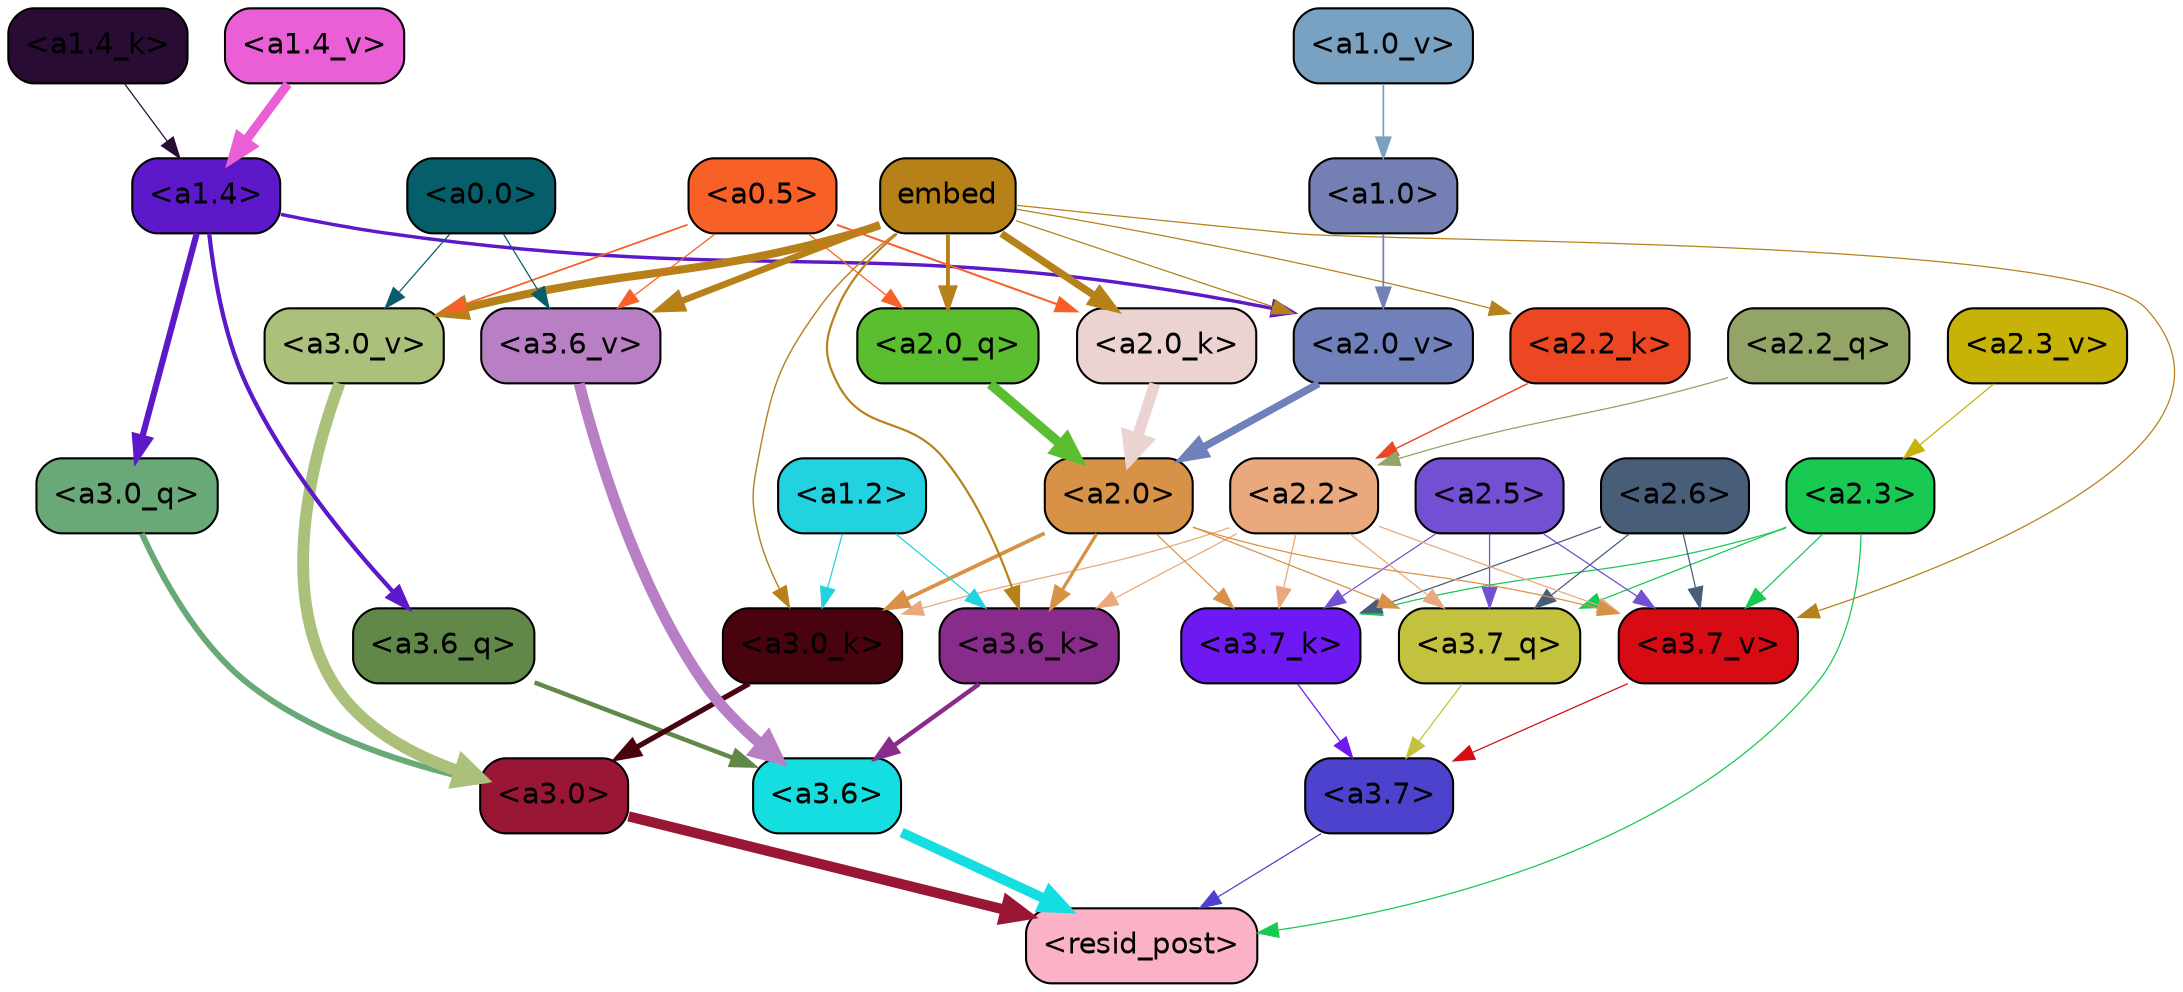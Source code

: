 strict digraph "" {
	graph [bgcolor=transparent,
		layout=dot,
		overlap=false,
		splines=true
	];
	"<a3.7>"	[color=black,
		fillcolor="#4d42cd",
		fontname=Helvetica,
		shape=box,
		style="filled, rounded"];
	"<resid_post>"	[color=black,
		fillcolor="#fbb2c7",
		fontname=Helvetica,
		shape=box,
		style="filled, rounded"];
	"<a3.7>" -> "<resid_post>"	[color="#4d42cd",
		penwidth=0.6];
	"<a3.6>"	[color=black,
		fillcolor="#15dee0",
		fontname=Helvetica,
		shape=box,
		style="filled, rounded"];
	"<a3.6>" -> "<resid_post>"	[color="#15dee0",
		penwidth=4.751592040061951];
	"<a3.0>"	[color=black,
		fillcolor="#991735",
		fontname=Helvetica,
		shape=box,
		style="filled, rounded"];
	"<a3.0>" -> "<resid_post>"	[color="#991735",
		penwidth=4.904066681861877];
	"<a2.3>"	[color=black,
		fillcolor="#18c952",
		fontname=Helvetica,
		shape=box,
		style="filled, rounded"];
	"<a2.3>" -> "<resid_post>"	[color="#18c952",
		penwidth=0.6];
	"<a3.7_q>"	[color=black,
		fillcolor="#c3c23f",
		fontname=Helvetica,
		shape=box,
		style="filled, rounded"];
	"<a2.3>" -> "<a3.7_q>"	[color="#18c952",
		penwidth=0.6];
	"<a3.7_k>"	[color=black,
		fillcolor="#6e19f2",
		fontname=Helvetica,
		shape=box,
		style="filled, rounded"];
	"<a2.3>" -> "<a3.7_k>"	[color="#18c952",
		penwidth=0.6];
	"<a3.7_v>"	[color=black,
		fillcolor="#d70b14",
		fontname=Helvetica,
		shape=box,
		style="filled, rounded"];
	"<a2.3>" -> "<a3.7_v>"	[color="#18c952",
		penwidth=0.6];
	"<a3.7_q>" -> "<a3.7>"	[color="#c3c23f",
		penwidth=0.6];
	"<a3.6_q>"	[color=black,
		fillcolor="#618848",
		fontname=Helvetica,
		shape=box,
		style="filled, rounded"];
	"<a3.6_q>" -> "<a3.6>"	[color="#618848",
		penwidth=2.160832464694977];
	"<a3.0_q>"	[color=black,
		fillcolor="#69a977",
		fontname=Helvetica,
		shape=box,
		style="filled, rounded"];
	"<a3.0_q>" -> "<a3.0>"	[color="#69a977",
		penwidth=2.870753765106201];
	"<a3.7_k>" -> "<a3.7>"	[color="#6e19f2",
		penwidth=0.6];
	"<a3.6_k>"	[color=black,
		fillcolor="#892b8b",
		fontname=Helvetica,
		shape=box,
		style="filled, rounded"];
	"<a3.6_k>" -> "<a3.6>"	[color="#892b8b",
		penwidth=2.13908451795578];
	"<a3.0_k>"	[color=black,
		fillcolor="#48030f",
		fontname=Helvetica,
		shape=box,
		style="filled, rounded"];
	"<a3.0_k>" -> "<a3.0>"	[color="#48030f",
		penwidth=2.520303964614868];
	"<a3.7_v>" -> "<a3.7>"	[color="#d70b14",
		penwidth=0.6];
	"<a3.6_v>"	[color=black,
		fillcolor="#b97fc5",
		fontname=Helvetica,
		shape=box,
		style="filled, rounded"];
	"<a3.6_v>" -> "<a3.6>"	[color="#b97fc5",
		penwidth=5.297133803367615];
	"<a3.0_v>"	[color=black,
		fillcolor="#abc17b",
		fontname=Helvetica,
		shape=box,
		style="filled, rounded"];
	"<a3.0_v>" -> "<a3.0>"	[color="#abc17b",
		penwidth=5.680712580680847];
	"<a2.6>"	[color=black,
		fillcolor="#485e78",
		fontname=Helvetica,
		shape=box,
		style="filled, rounded"];
	"<a2.6>" -> "<a3.7_q>"	[color="#485e78",
		penwidth=0.6];
	"<a2.6>" -> "<a3.7_k>"	[color="#485e78",
		penwidth=0.6];
	"<a2.6>" -> "<a3.7_v>"	[color="#485e78",
		penwidth=0.6];
	"<a2.5>"	[color=black,
		fillcolor="#7350d3",
		fontname=Helvetica,
		shape=box,
		style="filled, rounded"];
	"<a2.5>" -> "<a3.7_q>"	[color="#7350d3",
		penwidth=0.6];
	"<a2.5>" -> "<a3.7_k>"	[color="#7350d3",
		penwidth=0.6];
	"<a2.5>" -> "<a3.7_v>"	[color="#7350d3",
		penwidth=0.6];
	"<a2.2>"	[color=black,
		fillcolor="#e9a97c",
		fontname=Helvetica,
		shape=box,
		style="filled, rounded"];
	"<a2.2>" -> "<a3.7_q>"	[color="#e9a97c",
		penwidth=0.6];
	"<a2.2>" -> "<a3.7_k>"	[color="#e9a97c",
		penwidth=0.6];
	"<a2.2>" -> "<a3.6_k>"	[color="#e9a97c",
		penwidth=0.6];
	"<a2.2>" -> "<a3.0_k>"	[color="#e9a97c",
		penwidth=0.6];
	"<a2.2>" -> "<a3.7_v>"	[color="#e9a97c",
		penwidth=0.6];
	"<a2.0>"	[color=black,
		fillcolor="#d89247",
		fontname=Helvetica,
		shape=box,
		style="filled, rounded"];
	"<a2.0>" -> "<a3.7_q>"	[color="#d89247",
		penwidth=0.6];
	"<a2.0>" -> "<a3.7_k>"	[color="#d89247",
		penwidth=0.6];
	"<a2.0>" -> "<a3.6_k>"	[color="#d89247",
		penwidth=1.5897698998451233];
	"<a2.0>" -> "<a3.0_k>"	[color="#d89247",
		penwidth=1.8405593037605286];
	"<a2.0>" -> "<a3.7_v>"	[color="#d89247",
		penwidth=0.6];
	"<a1.4>"	[color=black,
		fillcolor="#5d18c9",
		fontname=Helvetica,
		shape=box,
		style="filled, rounded"];
	"<a1.4>" -> "<a3.6_q>"	[color="#5d18c9",
		penwidth=2.038943290710449];
	"<a1.4>" -> "<a3.0_q>"	[color="#5d18c9",
		penwidth=2.9756359085440636];
	"<a2.0_v>"	[color=black,
		fillcolor="#7080bb",
		fontname=Helvetica,
		shape=box,
		style="filled, rounded"];
	"<a1.4>" -> "<a2.0_v>"	[color="#5d18c9",
		penwidth=1.6503054380882531];
	"<a1.2>"	[color=black,
		fillcolor="#22d2de",
		fontname=Helvetica,
		shape=box,
		style="filled, rounded"];
	"<a1.2>" -> "<a3.6_k>"	[color="#22d2de",
		penwidth=0.6];
	"<a1.2>" -> "<a3.0_k>"	[color="#22d2de",
		penwidth=0.6];
	embed	[color=black,
		fillcolor="#b78119",
		fontname=Helvetica,
		shape=box,
		style="filled, rounded"];
	embed -> "<a3.6_k>"	[color="#b78119",
		penwidth=1.046662151813507];
	embed -> "<a3.0_k>"	[color="#b78119",
		penwidth=0.6800519227981567];
	embed -> "<a3.7_v>"	[color="#b78119",
		penwidth=0.6];
	embed -> "<a3.6_v>"	[color="#b78119",
		penwidth=3.1840110421180725];
	embed -> "<a3.0_v>"	[color="#b78119",
		penwidth=3.9005755856633186];
	"<a2.0_q>"	[color=black,
		fillcolor="#5bbd30",
		fontname=Helvetica,
		shape=box,
		style="filled, rounded"];
	embed -> "<a2.0_q>"	[color="#b78119",
		penwidth=1.85904461145401];
	"<a2.2_k>"	[color=black,
		fillcolor="#ec4722",
		fontname=Helvetica,
		shape=box,
		style="filled, rounded"];
	embed -> "<a2.2_k>"	[color="#b78119",
		penwidth=0.6];
	"<a2.0_k>"	[color=black,
		fillcolor="#ead3d0",
		fontname=Helvetica,
		shape=box,
		style="filled, rounded"];
	embed -> "<a2.0_k>"	[color="#b78119",
		penwidth=3.5012558698654175];
	embed -> "<a2.0_v>"	[color="#b78119",
		penwidth=0.6];
	"<a0.5>"	[color=black,
		fillcolor="#f76026",
		fontname=Helvetica,
		shape=box,
		style="filled, rounded"];
	"<a0.5>" -> "<a3.6_v>"	[color="#f76026",
		penwidth=0.6];
	"<a0.5>" -> "<a3.0_v>"	[color="#f76026",
		penwidth=0.8493617177009583];
	"<a0.5>" -> "<a2.0_q>"	[color="#f76026",
		penwidth=0.6];
	"<a0.5>" -> "<a2.0_k>"	[color="#f76026",
		penwidth=0.9490888118743896];
	"<a0.0>"	[color=black,
		fillcolor="#065e6b",
		fontname=Helvetica,
		shape=box,
		style="filled, rounded"];
	"<a0.0>" -> "<a3.6_v>"	[color="#065e6b",
		penwidth=0.6];
	"<a0.0>" -> "<a3.0_v>"	[color="#065e6b",
		penwidth=0.6];
	"<a2.2_q>"	[color=black,
		fillcolor="#92a567",
		fontname=Helvetica,
		shape=box,
		style="filled, rounded"];
	"<a2.2_q>" -> "<a2.2>"	[color="#92a567",
		penwidth=0.6160273104906082];
	"<a2.0_q>" -> "<a2.0>"	[color="#5bbd30",
		penwidth=4.690633252263069];
	"<a2.2_k>" -> "<a2.2>"	[color="#ec4722",
		penwidth=0.6862771511077881];
	"<a2.0_k>" -> "<a2.0>"	[color="#ead3d0",
		penwidth=5.3401959836483];
	"<a2.3_v>"	[color=black,
		fillcolor="#c7b207",
		fontname=Helvetica,
		shape=box,
		style="filled, rounded"];
	"<a2.3_v>" -> "<a2.3>"	[color="#c7b207",
		penwidth=0.6];
	"<a2.0_v>" -> "<a2.0>"	[color="#7080bb",
		penwidth=3.5938978791236877];
	"<a1.0>"	[color=black,
		fillcolor="#747fb4",
		fontname=Helvetica,
		shape=box,
		style="filled, rounded"];
	"<a1.0>" -> "<a2.0_v>"	[color="#747fb4",
		penwidth=0.8279995210468769];
	"<a1.4_k>"	[color=black,
		fillcolor="#280c33",
		fontname=Helvetica,
		shape=box,
		style="filled, rounded"];
	"<a1.4_k>" -> "<a1.4>"	[color="#280c33",
		penwidth=0.6];
	"<a1.4_v>"	[color=black,
		fillcolor="#ea5fd6",
		fontname=Helvetica,
		shape=box,
		style="filled, rounded"];
	"<a1.4_v>" -> "<a1.4>"	[color="#ea5fd6",
		penwidth=4.380064785480499];
	"<a1.0_v>"	[color=black,
		fillcolor="#79a1c1",
		fontname=Helvetica,
		shape=box,
		style="filled, rounded"];
	"<a1.0_v>" -> "<a1.0>"	[color="#79a1c1",
		penwidth=0.8271287679672241];
}

